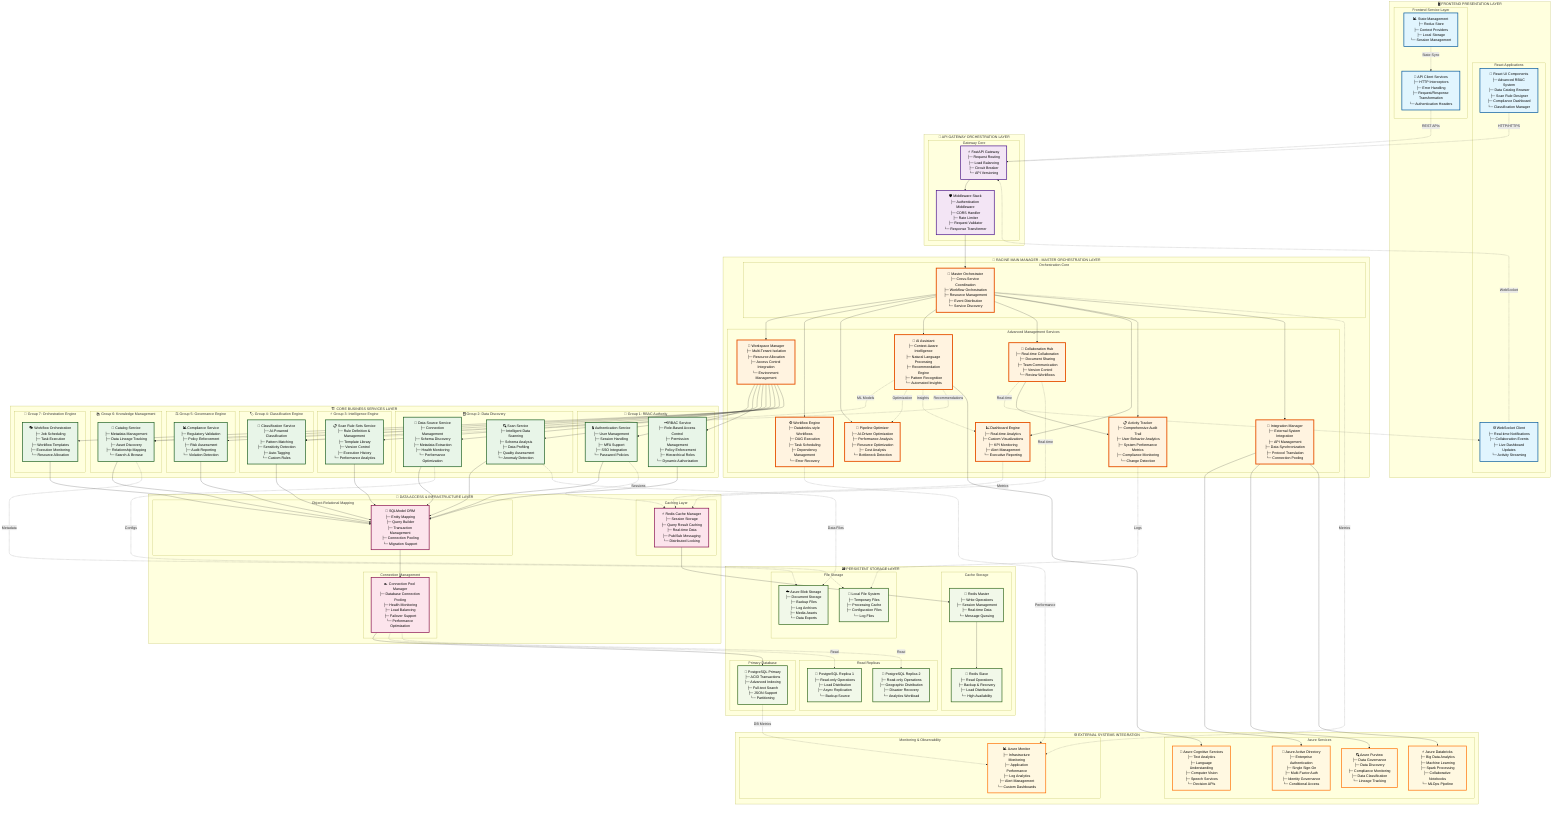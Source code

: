 graph TB
    %% ========================================================================
    %% DATAWAVE DATA GOVERNANCE SYSTEM - ADVANCED COMPONENT ARCHITECTURE
    %% ========================================================================
    
    %% Frontend Layer Components
    subgraph FRONTEND["🖥️ FRONTEND PRESENTATION LAYER"]
        direction TB
        subgraph REACT_APPS["React Applications"]
            REACT_UI["🔷 React UI Components<br/>├─ Advanced RBAC System<br/>├─ Data Catalog Browser<br/>├─ Scan Rule Designer<br/>├─ Compliance Dashboard<br/>└─ Classification Manager"]
            WEBSOCKET_CLIENT["🌐 WebSocket Client<br/>├─ Real-time Notifications<br/>├─ Collaboration Events<br/>├─ Live Dashboard Updates<br/>└─ Activity Streaming"]
        end
        
        subgraph FRONTEND_SERVICES["Frontend Service Layer"]
            API_CLIENT["🔗 API Client Services<br/>├─ HTTP Interceptors<br/>├─ Error Handling<br/>├─ Request/Response Transformation<br/>└─ Authentication Headers"]
            STATE_MANAGER["📊 State Management<br/>├─ Redux Store<br/>├─ Context Providers<br/>├─ Local Storage<br/>└─ Session Management"]
        end
    end
    
    %% API Gateway Layer
    subgraph GATEWAY["🚪 API GATEWAY ORCHESTRATION LAYER"]
        direction TB
        subgraph GATEWAY_CORE["Gateway Core"]
            FASTAPI_GATEWAY["⚡ FastAPI Gateway<br/>├─ Request Routing<br/>├─ Load Balancing<br/>├─ Circuit Breaker<br/>└─ API Versioning"]
            MIDDLEWARE_STACK["🛡️ Middleware Stack<br/>├─ Authentication Middleware<br/>├─ CORS Handler<br/>├─ Rate Limiter<br/>├─ Request Validator<br/>└─ Response Transformer"]
        end
    end
    
    %% Racine Main Manager Layer (Master Orchestrator)
    subgraph RACINE["👑 RACINE MAIN MANAGER - MASTER ORCHESTRATION LAYER"]
        direction TB
        subgraph ORCHESTRATION_CORE["Orchestration Core"]
            MASTER_ORCHESTRATOR["🎯 Master Orchestrator<br/>├─ Cross-Service Coordination<br/>├─ Workflow Orchestration<br/>├─ Resource Management<br/>├─ Event Distribution<br/>└─ Service Discovery"]
        end
        
        subgraph RACINE_SERVICES["Advanced Management Services"]
            WORKSPACE_MANAGER["🏢 Workspace Manager<br/>├─ Multi-Tenant Isolation<br/>├─ Resource Allocation<br/>├─ Access Control Integration<br/>└─ Environment Management"]
            
            WORKFLOW_ENGINE["⚙️ Workflow Engine<br/>├─ Databricks-style Workflows<br/>├─ DAG Execution<br/>├─ Task Scheduling<br/>├─ Dependency Management<br/>└─ Error Recovery"]
            
            PIPELINE_OPTIMIZER["🚀 Pipeline Optimizer<br/>├─ AI-Driven Optimization<br/>├─ Performance Analysis<br/>├─ Resource Optimization<br/>├─ Cost Analysis<br/>└─ Bottleneck Detection"]
            
            AI_ASSISTANT["🧠 AI Assistant<br/>├─ Context-Aware Intelligence<br/>├─ Natural Language Processing<br/>├─ Recommendation Engine<br/>├─ Pattern Recognition<br/>└─ Automated Insights"]
            
            COLLABORATION_HUB["👥 Collaboration Hub<br/>├─ Real-time Collaboration<br/>├─ Document Sharing<br/>├─ Team Communication<br/>├─ Version Control<br/>└─ Review Workflows"]
            
            DASHBOARD_ENGINE["📈 Dashboard Engine<br/>├─ Real-time Analytics<br/>├─ Custom Visualizations<br/>├─ KPI Monitoring<br/>├─ Alert Management<br/>└─ Executive Reporting"]
            
            ACTIVITY_TRACKER["📋 Activity Tracker<br/>├─ Comprehensive Audit Trail<br/>├─ User Behavior Analytics<br/>├─ System Performance Metrics<br/>├─ Compliance Monitoring<br/>└─ Change Detection"]
            
            INTEGRATION_MANAGER["🔌 Integration Manager<br/>├─ External System Integration<br/>├─ API Management<br/>├─ Data Synchronization<br/>├─ Protocol Translation<br/>└─ Connection Pooling"]
        end
    end
    
    %% Core Business Services Layer
    subgraph CORE_SERVICES["🏗️ CORE BUSINESS SERVICES LAYER"]
        direction TB
        subgraph GROUP1["🔐 Group 1: RBAC Authority"]
            AUTH_SERVICE["🔒 Authentication Service<br/>├─ User Management<br/>├─ Session Handling<br/>├─ MFA Support<br/>├─ SSO Integration<br/>└─ Password Policies"]
            
            RBAC_SERVICE["🗝️ RBAC Service<br/>├─ Role-Based Access Control<br/>├─ Permission Management<br/>├─ Policy Enforcement<br/>├─ Hierarchical Roles<br/>└─ Dynamic Authorization"]
        end
        
        subgraph GROUP2["🗄️ Group 2: Data Discovery"]
            DATA_SOURCE_SERVICE["💾 Data Source Service<br/>├─ Connection Management<br/>├─ Schema Discovery<br/>├─ Metadata Extraction<br/>├─ Health Monitoring<br/>└─ Performance Optimization"]
            
            SCAN_SERVICE["🔍 Scan Service<br/>├─ Intelligent Data Scanning<br/>├─ Schema Analysis<br/>├─ Data Profiling<br/>├─ Quality Assessment<br/>└─ Anomaly Detection"]
        end
        
        subgraph GROUP3["⚡ Group 3: Intelligence Engine"]
            SCAN_RULE_SERVICE["📋 Scan Rule Sets Service<br/>├─ Rule Definition & Management<br/>├─ Template Library<br/>├─ Version Control<br/>├─ Execution History<br/>└─ Performance Analytics"]
        end
        
        subgraph GROUP4["🏷️ Group 4: Classification Engine"]
            CLASSIFICATION_SERVICE["🔖 Classification Service<br/>├─ AI-Powered Classification<br/>├─ Pattern Matching<br/>├─ Sensitivity Detection<br/>├─ Auto-Tagging<br/>└─ Custom Rules"]
        end
        
        subgraph GROUP5["⚖️ Group 5: Governance Engine"]
            COMPLIANCE_SERVICE["📊 Compliance Service<br/>├─ Regulatory Validation<br/>├─ Policy Enforcement<br/>├─ Risk Assessment<br/>├─ Audit Reporting<br/>└─ Violation Detection"]
        end
        
        subgraph GROUP6["📚 Group 6: Knowledge Management"]
            CATALOG_SERVICE["📖 Catalog Service<br/>├─ Metadata Management<br/>├─ Data Lineage Tracking<br/>├─ Asset Discovery<br/>├─ Relationship Mapping<br/>└─ Search & Browse"]
        end
        
        subgraph GROUP7["🔄 Group 7: Orchestration Engine"]
            WORKFLOW_ORCHESTRATION["🎭 Workflow Orchestration<br/>├─ Job Scheduling<br/>├─ Task Execution<br/>├─ Workflow Templates<br/>├─ Execution Monitoring<br/>└─ Resource Allocation"]
        end
    end
    
    %% Data Access & Infrastructure Layer
    subgraph DATA_LAYER["💾 DATA ACCESS & INFRASTRUCTURE LAYER"]
        direction TB
        subgraph ORM_LAYER["Object-Relational Mapping"]
            SQLMODEL_ORM["🔗 SQLModel ORM<br/>├─ Entity Mapping<br/>├─ Query Builder<br/>├─ Transaction Management<br/>├─ Connection Pooling<br/>└─ Migration Support"]
        end
        
        subgraph CACHE_LAYER["Caching Layer"]
            REDIS_MANAGER["⚡ Redis Cache Manager<br/>├─ Session Storage<br/>├─ Query Result Caching<br/>├─ Real-time Data<br/>├─ Pub/Sub Messaging<br/>└─ Distributed Locking"]
        end
        
        subgraph CONNECTION_MANAGEMENT["Connection Management"]
            CONN_POOL["🏊 Connection Pool Manager<br/>├─ Database Connection Pooling<br/>├─ Health Monitoring<br/>├─ Load Balancing<br/>├─ Failover Support<br/>└─ Performance Optimization"]
        end
    end
    
    %% Storage Layer
    subgraph STORAGE["🗃️ PERSISTENT STORAGE LAYER"]
        direction TB
        subgraph PRIMARY_DB["Primary Database"]
            POSTGRES_PRIMARY["🐘 PostgreSQL Primary<br/>├─ ACID Transactions<br/>├─ Advanced Indexing<br/>├─ Full-text Search<br/>├─ JSON Support<br/>└─ Partitioning"]
        end
        
        subgraph READ_REPLICAS["Read Replicas"]
            POSTGRES_REPLICA1["🐘 PostgreSQL Replica 1<br/>├─ Read-only Operations<br/>├─ Load Distribution<br/>├─ Async Replication<br/>└─ Backup Source"]
            POSTGRES_REPLICA2["🐘 PostgreSQL Replica 2<br/>├─ Read-only Operations<br/>├─ Geographic Distribution<br/>├─ Disaster Recovery<br/>└─ Analytics Workload"]
        end
        
        subgraph CACHE_STORAGE["Cache Storage"]
            REDIS_MASTER["🔴 Redis Master<br/>├─ Write Operations<br/>├─ Session Management<br/>├─ Real-time Data<br/>└─ Message Queuing"]
            REDIS_SLAVE["🔴 Redis Slave<br/>├─ Read Operations<br/>├─ Backup & Recovery<br/>├─ Load Distribution<br/>└─ High Availability"]
        end
        
        subgraph FILE_STORAGE["File Storage"]
            BLOB_STORAGE["☁️ Azure Blob Storage<br/>├─ Document Storage<br/>├─ Backup Files<br/>├─ Log Archives<br/>├─ Media Assets<br/>└─ Data Exports"]
            FILE_SYSTEM["📁 Local File System<br/>├─ Temporary Files<br/>├─ Processing Cache<br/>├─ Configuration Files<br/>└─ Log Files"]
        end
    end
    
    %% External Systems Layer
    subgraph EXTERNAL["🌐 EXTERNAL SYSTEMS INTEGRATION"]
        direction TB
        subgraph AZURE_SERVICES["Azure Services"]
            AZURE_AD["🔑 Azure Active Directory<br/>├─ Enterprise Authentication<br/>├─ Single Sign-On<br/>├─ Multi-Factor Auth<br/>├─ Identity Governance<br/>└─ Conditional Access"]
            
            AZURE_PURVIEW["🔍 Azure Purview<br/>├─ Data Governance<br/>├─ Data Discovery<br/>├─ Compliance Monitoring<br/>├─ Data Classification<br/>└─ Lineage Tracking"]
            
            AZURE_DATABRICKS["⚡ Azure Databricks<br/>├─ Big Data Analytics<br/>├─ Machine Learning<br/>├─ Spark Processing<br/>├─ Collaborative Notebooks<br/>└─ MLOps Pipeline"]
            
            COGNITIVE_SERVICES["🧠 Azure Cognitive Services<br/>├─ Text Analytics<br/>├─ Language Understanding<br/>├─ Computer Vision<br/>├─ Speech Services<br/>└─ Decision APIs"]
        end
        
        subgraph MONITORING["Monitoring & Observability"]
            AZURE_MONITOR["📊 Azure Monitor<br/>├─ Infrastructure Monitoring<br/>├─ Application Performance<br/>├─ Log Analytics<br/>├─ Alert Management<br/>└─ Custom Dashboards"]
        end
    end
    
    %% ========================================================================
    %% COMPONENT CONNECTIONS & DATA FLOW
    %% ========================================================================
    
    %% Frontend to Gateway
    REACT_UI -.->|"HTTP/HTTPS"| FASTAPI_GATEWAY
    WEBSOCKET_CLIENT -.->|"WebSocket"| FASTAPI_GATEWAY
    API_CLIENT -.->|"REST APIs"| FASTAPI_GATEWAY
    STATE_MANAGER -.->|"State Sync"| API_CLIENT
    
    %% Gateway to Middleware
    FASTAPI_GATEWAY --> MIDDLEWARE_STACK
    
    %% Gateway to Racine Master
    MIDDLEWARE_STACK --> MASTER_ORCHESTRATOR
    
    %% Racine Internal Orchestration
    MASTER_ORCHESTRATOR --> WORKSPACE_MANAGER
    MASTER_ORCHESTRATOR --> WORKFLOW_ENGINE
    MASTER_ORCHESTRATOR --> PIPELINE_OPTIMIZER
    MASTER_ORCHESTRATOR --> AI_ASSISTANT
    MASTER_ORCHESTRATOR --> COLLABORATION_HUB
    MASTER_ORCHESTRATOR --> DASHBOARD_ENGINE
    MASTER_ORCHESTRATOR --> ACTIVITY_TRACKER
    MASTER_ORCHESTRATOR --> INTEGRATION_MANAGER
    
    %% Workspace Manager to Core Services
    WORKSPACE_MANAGER --> AUTH_SERVICE
    WORKSPACE_MANAGER --> RBAC_SERVICE
    WORKSPACE_MANAGER --> DATA_SOURCE_SERVICE
    WORKSPACE_MANAGER --> SCAN_SERVICE
    WORKSPACE_MANAGER --> SCAN_RULE_SERVICE
    WORKSPACE_MANAGER --> CLASSIFICATION_SERVICE
    WORKSPACE_MANAGER --> COMPLIANCE_SERVICE
    WORKSPACE_MANAGER --> CATALOG_SERVICE
    WORKSPACE_MANAGER --> WORKFLOW_ORCHESTRATION
    
    %% AI Assistant Integration
    AI_ASSISTANT -.->|"ML Models"| CLASSIFICATION_SERVICE
    AI_ASSISTANT -.->|"Optimization"| PIPELINE_OPTIMIZER
    AI_ASSISTANT -.->|"Insights"| DASHBOARD_ENGINE
    AI_ASSISTANT -.->|"Recommendations"| CATALOG_SERVICE
    
    %% Collaboration Hub Connections
    COLLABORATION_HUB -.->|"Real-time"| WEBSOCKET_CLIENT
    COLLABORATION_HUB --> ACTIVITY_TRACKER
    
    %% Core Services to Data Layer
    AUTH_SERVICE --> SQLMODEL_ORM
    RBAC_SERVICE --> SQLMODEL_ORM
    DATA_SOURCE_SERVICE --> SQLMODEL_ORM
    SCAN_SERVICE --> SQLMODEL_ORM
    SCAN_RULE_SERVICE --> SQLMODEL_ORM
    CLASSIFICATION_SERVICE --> SQLMODEL_ORM
    COMPLIANCE_SERVICE --> SQLMODEL_ORM
    CATALOG_SERVICE --> SQLMODEL_ORM
    WORKFLOW_ORCHESTRATION --> SQLMODEL_ORM
    
    %% Caching Connections
    AUTH_SERVICE -.->|"Sessions"| REDIS_MANAGER
    COLLABORATION_HUB -.->|"Real-time"| REDIS_MANAGER
    DASHBOARD_ENGINE -.->|"Metrics"| REDIS_MANAGER
    
    %% ORM to Connection Pool
    SQLMODEL_ORM --> CONN_POOL
    
    %% Connection Pool to Databases
    CONN_POOL --> POSTGRES_PRIMARY
    CONN_POOL -.->|"Read"| POSTGRES_REPLICA1
    CONN_POOL -.->|"Read"| POSTGRES_REPLICA2
    
    %% Redis Connections
    REDIS_MANAGER --> REDIS_MASTER
    REDIS_MASTER --> REDIS_SLAVE
    
    %% File Storage Connections
    SCAN_SERVICE -.->|"Data Files"| BLOB_STORAGE
    CATALOG_SERVICE -.->|"Metadata"| BLOB_STORAGE
    DATA_SOURCE_SERVICE -.->|"Configs"| FILE_SYSTEM
    ACTIVITY_TRACKER -.->|"Logs"| FILE_SYSTEM
    
    %% External System Integrations
    INTEGRATION_MANAGER --> AZURE_AD
    INTEGRATION_MANAGER --> AZURE_PURVIEW
    INTEGRATION_MANAGER --> AZURE_DATABRICKS
    AI_ASSISTANT --> COGNITIVE_SERVICES
    
    %% Monitoring Connections
    MASTER_ORCHESTRATOR -.->|"Metrics"| AZURE_MONITOR
    WORKFLOW_ENGINE -.->|"Performance"| AZURE_MONITOR
    POSTGRES_PRIMARY -.->|"DB Metrics"| AZURE_MONITOR
    
    %% ========================================================================
    %% STYLING & VISUAL ENHANCEMENTS
    %% ========================================================================
    
    classDef frontendClass fill:#e1f5fe,stroke:#01579b,stroke-width:3px,color:#000
    classDef gatewayClass fill:#f3e5f5,stroke:#4a148c,stroke-width:3px,color:#000
    classDef racineClass fill:#fff3e0,stroke:#e65100,stroke-width:4px,color:#000
    classDef coreServiceClass fill:#e8f5e8,stroke:#1b5e20,stroke-width:3px,color:#000
    classDef dataClass fill:#fce4ec,stroke:#880e4f,stroke-width:3px,color:#000
    classDef storageClass fill:#f1f8e9,stroke:#33691e,stroke-width:3px,color:#000
    classDef externalClass fill:#fff8e1,stroke:#ff6f00,stroke-width:3px,color:#000
    
    %% Apply styles to components
    class REACT_UI,WEBSOCKET_CLIENT,API_CLIENT,STATE_MANAGER frontendClass
    class FASTAPI_GATEWAY,MIDDLEWARE_STACK gatewayClass
    class MASTER_ORCHESTRATOR,WORKSPACE_MANAGER,WORKFLOW_ENGINE,PIPELINE_OPTIMIZER,AI_ASSISTANT,COLLABORATION_HUB,DASHBOARD_ENGINE,ACTIVITY_TRACKER,INTEGRATION_MANAGER racineClass
    class AUTH_SERVICE,RBAC_SERVICE,DATA_SOURCE_SERVICE,SCAN_SERVICE,SCAN_RULE_SERVICE,CLASSIFICATION_SERVICE,COMPLIANCE_SERVICE,CATALOG_SERVICE,WORKFLOW_ORCHESTRATION coreServiceClass
    class SQLMODEL_ORM,REDIS_MANAGER,CONN_POOL dataClass
    class POSTGRES_PRIMARY,POSTGRES_REPLICA1,POSTGRES_REPLICA2,REDIS_MASTER,REDIS_SLAVE,BLOB_STORAGE,FILE_SYSTEM storageClass
    class AZURE_AD,AZURE_PURVIEW,AZURE_DATABRICKS,COGNITIVE_SERVICES,AZURE_MONITOR externalClass